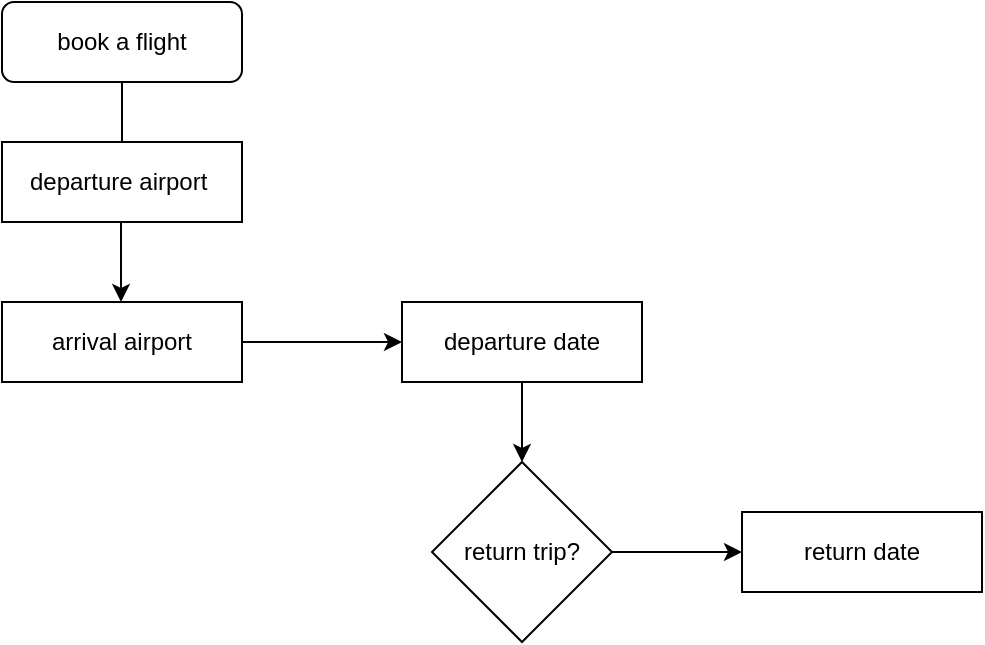<mxfile version="20.5.1" type="github">
  <diagram id="C5RBs43oDa-KdzZeNtuy" name="Page-1">
    <mxGraphModel dx="1554" dy="866" grid="1" gridSize="10" guides="1" tooltips="1" connect="1" arrows="1" fold="1" page="1" pageScale="1" pageWidth="827" pageHeight="1169" math="0" shadow="0">
      <root>
        <mxCell id="WIyWlLk6GJQsqaUBKTNV-0" />
        <mxCell id="WIyWlLk6GJQsqaUBKTNV-1" parent="WIyWlLk6GJQsqaUBKTNV-0" />
        <mxCell id="WIyWlLk6GJQsqaUBKTNV-2" value="" style="rounded=0;html=1;jettySize=auto;orthogonalLoop=1;fontSize=11;endArrow=block;endFill=0;endSize=8;strokeWidth=1;shadow=0;labelBackgroundColor=none;edgeStyle=orthogonalEdgeStyle;" parent="WIyWlLk6GJQsqaUBKTNV-1" source="WIyWlLk6GJQsqaUBKTNV-3" edge="1">
          <mxGeometry relative="1" as="geometry">
            <mxPoint x="220" y="170" as="targetPoint" />
          </mxGeometry>
        </mxCell>
        <mxCell id="WIyWlLk6GJQsqaUBKTNV-3" value="book a flight" style="rounded=1;whiteSpace=wrap;html=1;fontSize=12;glass=0;strokeWidth=1;shadow=0;" parent="WIyWlLk6GJQsqaUBKTNV-1" vertex="1">
          <mxGeometry x="160" y="80" width="120" height="40" as="geometry" />
        </mxCell>
        <mxCell id="eK6FQkArAcEVJqSyKkLl-0" value="departure airport&amp;nbsp;" style="rounded=0;whiteSpace=wrap;html=1;" vertex="1" parent="WIyWlLk6GJQsqaUBKTNV-1">
          <mxGeometry x="160" y="150" width="120" height="40" as="geometry" />
        </mxCell>
        <mxCell id="eK6FQkArAcEVJqSyKkLl-17" value="" style="edgeStyle=orthogonalEdgeStyle;rounded=0;orthogonalLoop=1;jettySize=auto;html=1;" edge="1" parent="WIyWlLk6GJQsqaUBKTNV-1" source="eK6FQkArAcEVJqSyKkLl-1" target="eK6FQkArAcEVJqSyKkLl-16">
          <mxGeometry relative="1" as="geometry" />
        </mxCell>
        <mxCell id="eK6FQkArAcEVJqSyKkLl-1" value="arrival airport" style="rounded=0;whiteSpace=wrap;html=1;" vertex="1" parent="WIyWlLk6GJQsqaUBKTNV-1">
          <mxGeometry x="160" y="230" width="120" height="40" as="geometry" />
        </mxCell>
        <mxCell id="eK6FQkArAcEVJqSyKkLl-4" value="" style="endArrow=classic;html=1;rounded=0;" edge="1" parent="WIyWlLk6GJQsqaUBKTNV-1">
          <mxGeometry width="50" height="50" relative="1" as="geometry">
            <mxPoint x="219.5" y="190" as="sourcePoint" />
            <mxPoint x="219.5" y="230" as="targetPoint" />
            <Array as="points">
              <mxPoint x="219.5" y="190" />
            </Array>
          </mxGeometry>
        </mxCell>
        <mxCell id="eK6FQkArAcEVJqSyKkLl-20" value="" style="edgeStyle=orthogonalEdgeStyle;rounded=0;orthogonalLoop=1;jettySize=auto;html=1;" edge="1" parent="WIyWlLk6GJQsqaUBKTNV-1" source="eK6FQkArAcEVJqSyKkLl-16" target="eK6FQkArAcEVJqSyKkLl-18">
          <mxGeometry relative="1" as="geometry" />
        </mxCell>
        <mxCell id="eK6FQkArAcEVJqSyKkLl-16" value="departure date" style="rounded=0;whiteSpace=wrap;html=1;" vertex="1" parent="WIyWlLk6GJQsqaUBKTNV-1">
          <mxGeometry x="360" y="230" width="120" height="40" as="geometry" />
        </mxCell>
        <mxCell id="eK6FQkArAcEVJqSyKkLl-22" value="" style="edgeStyle=orthogonalEdgeStyle;rounded=0;orthogonalLoop=1;jettySize=auto;html=1;" edge="1" parent="WIyWlLk6GJQsqaUBKTNV-1" source="eK6FQkArAcEVJqSyKkLl-18" target="eK6FQkArAcEVJqSyKkLl-21">
          <mxGeometry relative="1" as="geometry" />
        </mxCell>
        <mxCell id="eK6FQkArAcEVJqSyKkLl-18" value="return trip?" style="rhombus;whiteSpace=wrap;html=1;rounded=0;" vertex="1" parent="WIyWlLk6GJQsqaUBKTNV-1">
          <mxGeometry x="375" y="310" width="90" height="90" as="geometry" />
        </mxCell>
        <mxCell id="eK6FQkArAcEVJqSyKkLl-21" value="return date" style="whiteSpace=wrap;html=1;rounded=0;" vertex="1" parent="WIyWlLk6GJQsqaUBKTNV-1">
          <mxGeometry x="530" y="335" width="120" height="40" as="geometry" />
        </mxCell>
      </root>
    </mxGraphModel>
  </diagram>
</mxfile>
